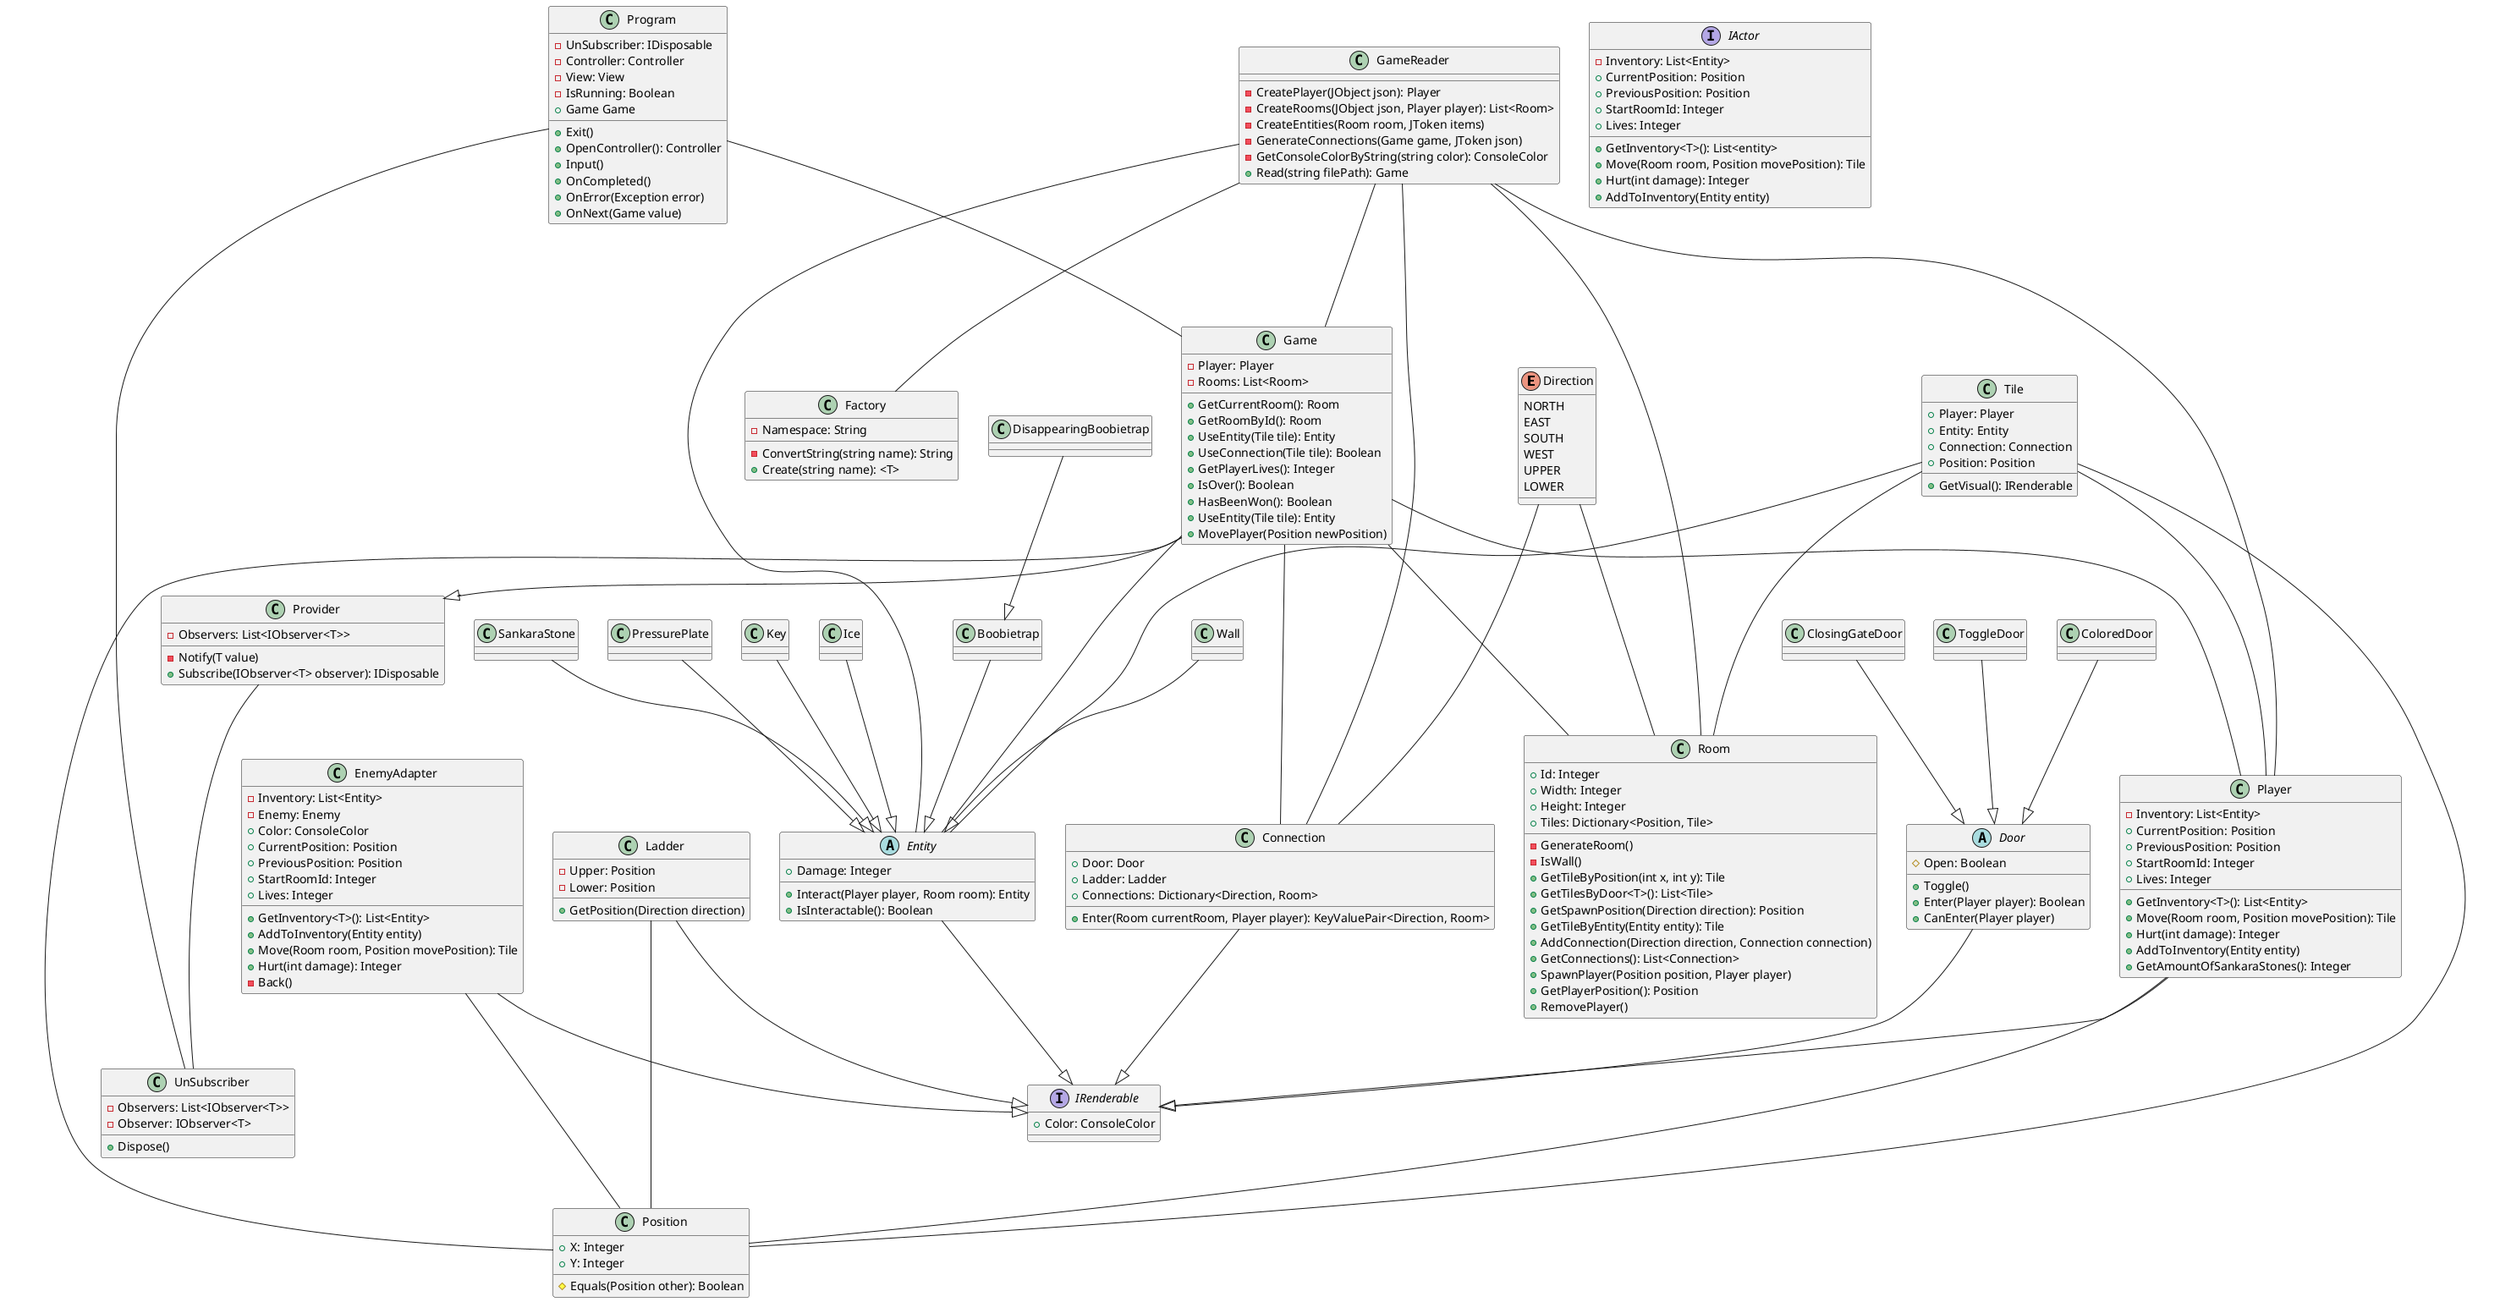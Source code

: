 @startuml temple_of_doom
enum Direction {
  NORTH
  EAST
  SOUTH
  WEST
  UPPER
  LOWER
}

interface IRenderable {
    + Color: ConsoleColor
}

interface IActor {
    - Inventory: List<Entity>
    + CurrentPosition: Position
    + PreviousPosition: Position
    + StartRoomId: Integer
    + Lives: Integer
    + GetInventory<T>(): List<entity>
    + Move(Room room, Position movePosition): Tile
    + Hurt(int damage): Integer
    + AddToInventory(Entity entity)
}

class Factory {
    - Namespace: String
    - ConvertString(string name): String
    + Create(string name): <T>
}

class Provider {
    - Observers: List<IObserver<T>>
    - Notify(T value)
    + Subscribe(IObserver<T> observer): IDisposable
}

class UnSubscriber {
    - Observers: List<IObserver<T>>
    - Observer: IObserver<T>
    + Dispose()
}

class Game {
    - Player: Player
    - Rooms: List<Room>
    + GetCurrentRoom(): Room
    + GetRoomById(): Room
    + UseEntity(Tile tile): Entity
    + UseConnection(Tile tile): Boolean
    + GetPlayerLives(): Integer
    + IsOver(): Boolean
    + HasBeenWon(): Boolean
    + UseEntity(Tile tile): Entity
    + MovePlayer(Position newPosition)
}

class Tile {
    + Player: Player
    + Entity: Entity
    + Connection: Connection
    + Position: Position
    + GetVisual(): IRenderable
}

class Room {
    + Id: Integer
    + Width: Integer
    + Height: Integer
    + Tiles: Dictionary<Position, Tile>
    - GenerateRoom()
    - IsWall()
    + GetTileByPosition(int x, int y): Tile
    + GetTilesByDoor<T>(): List<Tile> 
    + GetSpawnPosition(Direction direction): Position
    + GetTileByEntity(Entity entity): Tile
    + AddConnection(Direction direction, Connection connection)
    + GetConnections(): List<Connection>
    + SpawnPlayer(Position position, Player player)
    + GetPlayerPosition(): Position
    + RemovePlayer()
}

class Position {
    + X: Integer
    + Y: Integer
    # Equals(Position other): Boolean
}

class Player {
    - Inventory: List<Entity>
    + CurrentPosition: Position
    + PreviousPosition: Position
    + StartRoomId: Integer
    + Lives: Integer
    + GetInventory<T>(): List<Entity>
    + Move(Room room, Position movePosition): Tile
    + Hurt(int damage): Integer
    + AddToInventory(Entity entity)
    + GetAmountOfSankaraStones(): Integer
}

class EnemyAdapter {
    - Inventory: List<Entity>
    - Enemy: Enemy
    + Color: ConsoleColor
    + CurrentPosition: Position
    + PreviousPosition: Position
    + StartRoomId: Integer
    + Lives: Integer
    + GetInventory<T>(): List<Entity>
    + AddToInventory(Entity entity)
    + Move(Room room, Position movePosition): Tile
    + Hurt(int damage): Integer
    - Back()
}


class Connection {
    + Door: Door
    + Ladder: Ladder
    + Connections: Dictionary<Direction, Room>
    + Enter(Room currentRoom, Player player): KeyValuePair<Direction, Room>
}

abstract Entity {
    + Damage: Integer
    + Interact(Player player, Room room): Entity
    + IsInteractable(): Boolean
}

class Wall {}
class SankaraStone {}
class PressurePlate {}
class Key {}
class Boobietrap {}
class DisappearingBoobietrap {}
class Ice {}
class Ladder {
    - Upper: Position
    - Lower: Position
    + GetPosition(Direction direction)
}

abstract Door {
    # Open: Boolean
    + Toggle()
    + Enter(Player player): Boolean
    + CanEnter(Player player)
}

class ToggleDoor {}
class ColoredDoor {}
class ClosingGateDoor {}

class GameReader {
    - CreatePlayer(JObject json): Player
    - CreateRooms(JObject json, Player player): List<Room>
    - CreateEntities(Room room, JToken items)
    - GenerateConnections(Game game, JToken json)
    - GetConsoleColorByString(string color): ConsoleColor
    + Read(string filePath): Game
}

class Program {
    - UnSubscriber: IDisposable
    - Controller: Controller
    - View: View
    - IsRunning: Boolean
    + Game Game
    + Exit()
    + OpenController(): Controller
    + Input()
    + OnCompleted()
    + OnError(Exception error)
    + OnNext(Game value)
}

Game --|> Provider
Player --|> IRenderable
EnemyAdapter --|> IRenderable
Connection --|> IRenderable
Entity --|> IRenderable
Door --|> IRenderable
Ladder --|> IRenderable

Wall --|> Entity
SankaraStone --|> Entity
PressurePlate --|> Entity
Key --|> Entity
Boobietrap --|> Entity
Ice --|> Entity
DisappearingBoobietrap --|> Boobietrap

ToggleDoor --|> Door
ColoredDoor --|> Door
ClosingGateDoor --|> Door

Tile --- Player
Tile --- Entity
Tile --- Room
Tile --- Position

Game --- Player
Game --- Room
Game --- Connection
Game --- Entity
Game --- Position

Ladder --- Position

Player --- Position
EnemyAdapter --- Position

Provider --- UnSubscriber

Program --- UnSubscriber
Program --- Game

Direction --- Room
Direction --- Connection

GameReader --- Game
GameReader --- Player
GameReader --- Room
GameReader --- Connection
GameReader --- Entity
GameReader --- Factory
@enduml